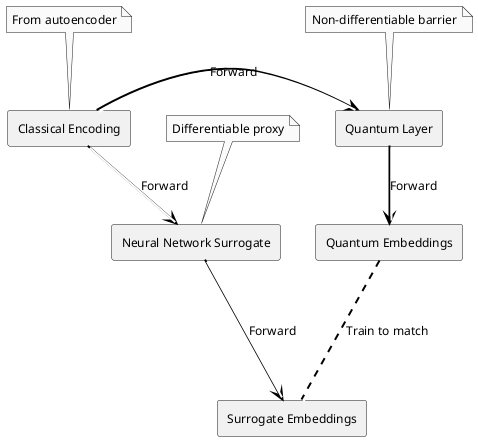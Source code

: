 @startuml
skinparam monochrome true
skinparam componentStyle rectangle
skinparam defaultFontName Arial
skinparam defaultFontSize 12
skinparam ArrowThickness 2

component "Classical Encoding" as encoding
component "Neural Network Surrogate" as surrogate
component "Quantum Layer" as quantum
component "Quantum Embeddings" as q_embeddings
component "Surrogate Embeddings" as s_embeddings

note top of encoding : From autoencoder
note top of quantum : Non-differentiable barrier
note top of surrogate : Differentiable proxy

encoding -[#black;#white]right-> quantum : Forward
quantum -[#black;#white]down-> q_embeddings : Forward
encoding -[#black;#white]down-> surrogate : Forward
surrogate -[#black;#white]right-> s_embeddings : Forward

q_embeddings ..[#black;#white]. s_embeddings : Train to match

@enduml
